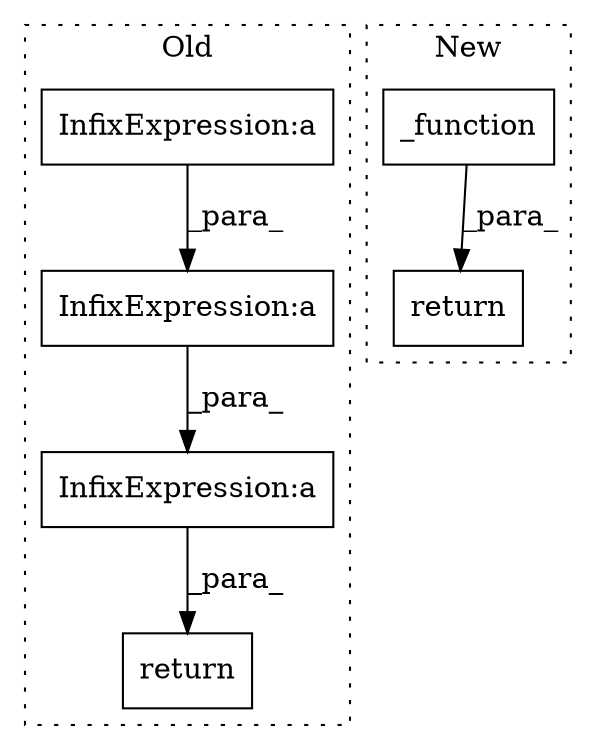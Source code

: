 digraph G {
subgraph cluster0 {
1 [label="return" a="41" s="2721" l="7" shape="box"];
3 [label="InfixExpression:a" a="27" s="2754" l="3" shape="box"];
4 [label="InfixExpression:a" a="27" s="2786" l="3" shape="box"];
5 [label="InfixExpression:a" a="27" s="2781" l="3" shape="box"];
label = "Old";
style="dotted";
}
subgraph cluster1 {
2 [label="_function" a="32" s="2788,2805" l="10,1" shape="box"];
6 [label="return" a="41" s="2776" l="7" shape="box"];
label = "New";
style="dotted";
}
2 -> 6 [label="_para_"];
3 -> 1 [label="_para_"];
4 -> 5 [label="_para_"];
5 -> 3 [label="_para_"];
}